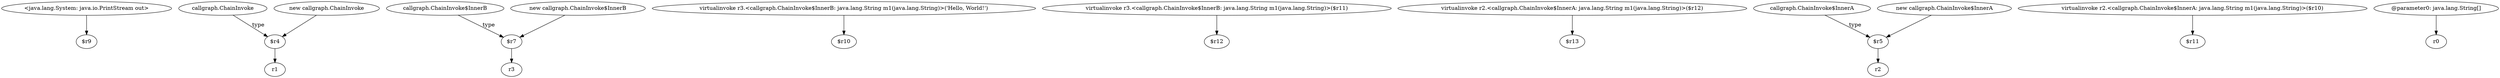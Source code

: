 digraph g {
0[label="<java.lang.System: java.io.PrintStream out>"]
1[label="$r9"]
0->1[label=""]
2[label="callgraph.ChainInvoke"]
3[label="$r4"]
2->3[label="type"]
4[label="callgraph.ChainInvoke$InnerB"]
5[label="$r7"]
4->5[label="type"]
6[label="r1"]
3->6[label=""]
7[label="virtualinvoke r3.<callgraph.ChainInvoke$InnerB: java.lang.String m1(java.lang.String)>('Hello, World!')"]
8[label="$r10"]
7->8[label=""]
9[label="virtualinvoke r3.<callgraph.ChainInvoke$InnerB: java.lang.String m1(java.lang.String)>($r11)"]
10[label="$r12"]
9->10[label=""]
11[label="virtualinvoke r2.<callgraph.ChainInvoke$InnerA: java.lang.String m1(java.lang.String)>($r12)"]
12[label="$r13"]
11->12[label=""]
13[label="callgraph.ChainInvoke$InnerA"]
14[label="$r5"]
13->14[label="type"]
15[label="r3"]
5->15[label=""]
16[label="new callgraph.ChainInvoke$InnerB"]
16->5[label=""]
17[label="virtualinvoke r2.<callgraph.ChainInvoke$InnerA: java.lang.String m1(java.lang.String)>($r10)"]
18[label="$r11"]
17->18[label=""]
19[label="@parameter0: java.lang.String[]"]
20[label="r0"]
19->20[label=""]
21[label="new callgraph.ChainInvoke$InnerA"]
21->14[label=""]
22[label="new callgraph.ChainInvoke"]
22->3[label=""]
23[label="r2"]
14->23[label=""]
}